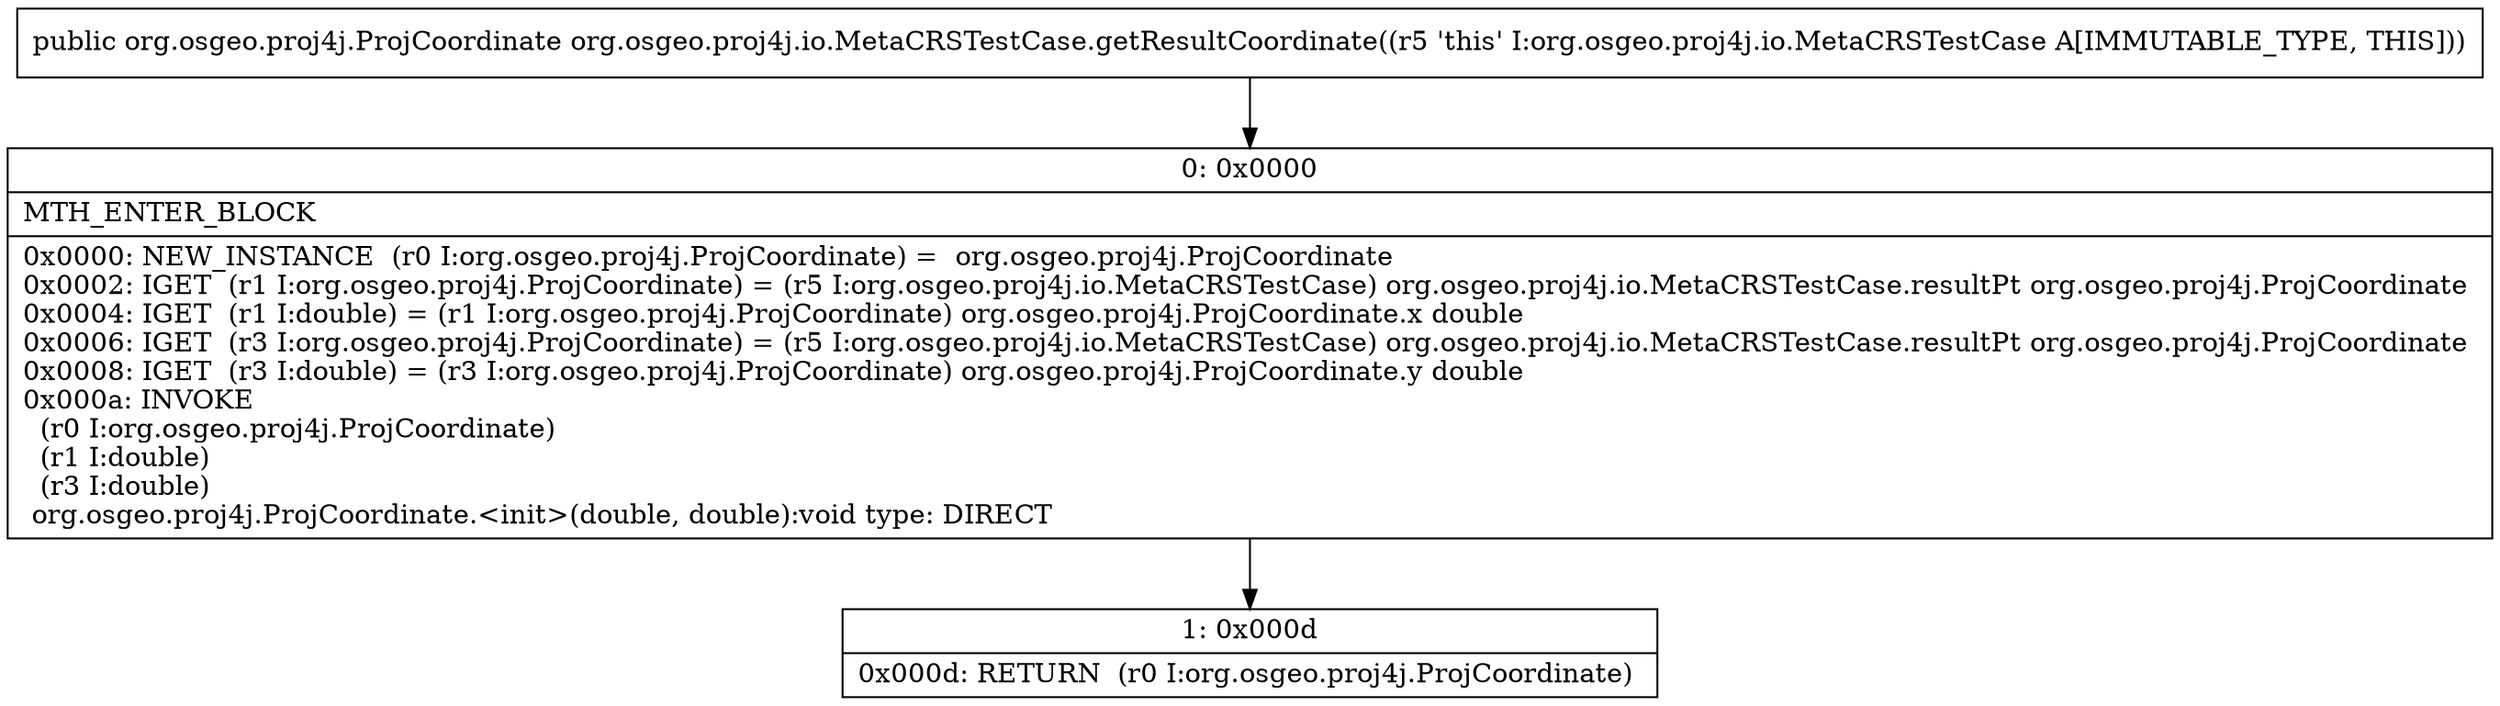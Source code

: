 digraph "CFG fororg.osgeo.proj4j.io.MetaCRSTestCase.getResultCoordinate()Lorg\/osgeo\/proj4j\/ProjCoordinate;" {
Node_0 [shape=record,label="{0\:\ 0x0000|MTH_ENTER_BLOCK\l|0x0000: NEW_INSTANCE  (r0 I:org.osgeo.proj4j.ProjCoordinate) =  org.osgeo.proj4j.ProjCoordinate \l0x0002: IGET  (r1 I:org.osgeo.proj4j.ProjCoordinate) = (r5 I:org.osgeo.proj4j.io.MetaCRSTestCase) org.osgeo.proj4j.io.MetaCRSTestCase.resultPt org.osgeo.proj4j.ProjCoordinate \l0x0004: IGET  (r1 I:double) = (r1 I:org.osgeo.proj4j.ProjCoordinate) org.osgeo.proj4j.ProjCoordinate.x double \l0x0006: IGET  (r3 I:org.osgeo.proj4j.ProjCoordinate) = (r5 I:org.osgeo.proj4j.io.MetaCRSTestCase) org.osgeo.proj4j.io.MetaCRSTestCase.resultPt org.osgeo.proj4j.ProjCoordinate \l0x0008: IGET  (r3 I:double) = (r3 I:org.osgeo.proj4j.ProjCoordinate) org.osgeo.proj4j.ProjCoordinate.y double \l0x000a: INVOKE  \l  (r0 I:org.osgeo.proj4j.ProjCoordinate)\l  (r1 I:double)\l  (r3 I:double)\l org.osgeo.proj4j.ProjCoordinate.\<init\>(double, double):void type: DIRECT \l}"];
Node_1 [shape=record,label="{1\:\ 0x000d|0x000d: RETURN  (r0 I:org.osgeo.proj4j.ProjCoordinate) \l}"];
MethodNode[shape=record,label="{public org.osgeo.proj4j.ProjCoordinate org.osgeo.proj4j.io.MetaCRSTestCase.getResultCoordinate((r5 'this' I:org.osgeo.proj4j.io.MetaCRSTestCase A[IMMUTABLE_TYPE, THIS])) }"];
MethodNode -> Node_0;
Node_0 -> Node_1;
}

